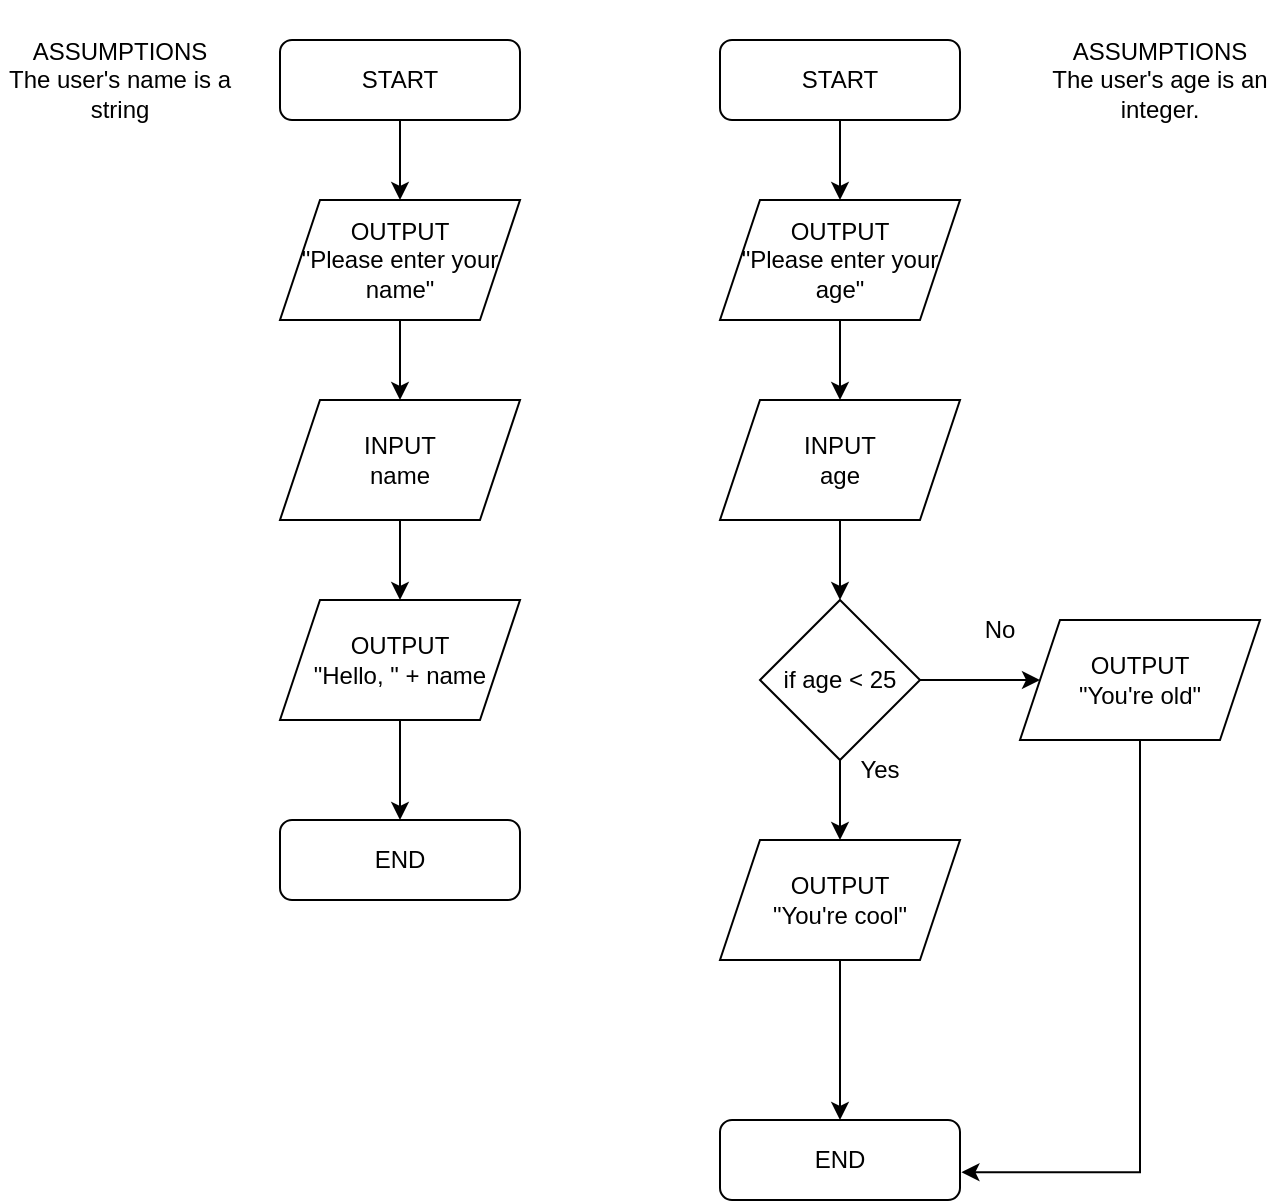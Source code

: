 <mxfile version="16.4.7" type="github">
  <diagram id="C5RBs43oDa-KdzZeNtuy" name="Page-1">
    <mxGraphModel dx="796" dy="550" grid="1" gridSize="10" guides="1" tooltips="1" connect="1" arrows="1" fold="1" page="1" pageScale="1" pageWidth="827" pageHeight="1169" math="0" shadow="0">
      <root>
        <mxCell id="WIyWlLk6GJQsqaUBKTNV-0" />
        <mxCell id="WIyWlLk6GJQsqaUBKTNV-1" parent="WIyWlLk6GJQsqaUBKTNV-0" />
        <mxCell id="Xl-gq7ntKhlf_lV4dRlk-14" style="edgeStyle=orthogonalEdgeStyle;rounded=0;orthogonalLoop=1;jettySize=auto;html=1;entryX=0.5;entryY=0;entryDx=0;entryDy=0;" edge="1" parent="WIyWlLk6GJQsqaUBKTNV-1" source="WIyWlLk6GJQsqaUBKTNV-3" target="Xl-gq7ntKhlf_lV4dRlk-13">
          <mxGeometry relative="1" as="geometry" />
        </mxCell>
        <mxCell id="WIyWlLk6GJQsqaUBKTNV-3" value="START" style="rounded=1;whiteSpace=wrap;html=1;fontSize=12;glass=0;strokeWidth=1;shadow=0;" parent="WIyWlLk6GJQsqaUBKTNV-1" vertex="1">
          <mxGeometry x="160" y="80" width="120" height="40" as="geometry" />
        </mxCell>
        <mxCell id="WIyWlLk6GJQsqaUBKTNV-11" value="END" style="rounded=1;whiteSpace=wrap;html=1;fontSize=12;glass=0;strokeWidth=1;shadow=0;" parent="WIyWlLk6GJQsqaUBKTNV-1" vertex="1">
          <mxGeometry x="160" y="470" width="120" height="40" as="geometry" />
        </mxCell>
        <mxCell id="Xl-gq7ntKhlf_lV4dRlk-4" style="edgeStyle=orthogonalEdgeStyle;rounded=0;orthogonalLoop=1;jettySize=auto;html=1;entryX=0.5;entryY=0;entryDx=0;entryDy=0;" edge="1" parent="WIyWlLk6GJQsqaUBKTNV-1" source="Xl-gq7ntKhlf_lV4dRlk-0" target="Xl-gq7ntKhlf_lV4dRlk-2">
          <mxGeometry relative="1" as="geometry" />
        </mxCell>
        <mxCell id="Xl-gq7ntKhlf_lV4dRlk-0" value="INPUT&lt;br&gt;name" style="shape=parallelogram;perimeter=parallelogramPerimeter;whiteSpace=wrap;html=1;fixedSize=1;" vertex="1" parent="WIyWlLk6GJQsqaUBKTNV-1">
          <mxGeometry x="160" y="260" width="120" height="60" as="geometry" />
        </mxCell>
        <mxCell id="Xl-gq7ntKhlf_lV4dRlk-3" style="edgeStyle=orthogonalEdgeStyle;rounded=0;orthogonalLoop=1;jettySize=auto;html=1;entryX=0.5;entryY=0;entryDx=0;entryDy=0;" edge="1" parent="WIyWlLk6GJQsqaUBKTNV-1" source="Xl-gq7ntKhlf_lV4dRlk-2" target="WIyWlLk6GJQsqaUBKTNV-11">
          <mxGeometry relative="1" as="geometry" />
        </mxCell>
        <mxCell id="Xl-gq7ntKhlf_lV4dRlk-2" value="OUTPUT&lt;br&gt;&lt;span style=&quot;white-space: pre&quot;&gt;&quot;Hello, &quot; + name&lt;/span&gt;" style="shape=parallelogram;perimeter=parallelogramPerimeter;whiteSpace=wrap;html=1;fixedSize=1;" vertex="1" parent="WIyWlLk6GJQsqaUBKTNV-1">
          <mxGeometry x="160" y="360" width="120" height="60" as="geometry" />
        </mxCell>
        <mxCell id="Xl-gq7ntKhlf_lV4dRlk-5" value="ASSUMPTIONS&lt;br&gt;The user&#39;s name is a string" style="text;html=1;strokeColor=none;fillColor=none;align=center;verticalAlign=middle;whiteSpace=wrap;rounded=0;" vertex="1" parent="WIyWlLk6GJQsqaUBKTNV-1">
          <mxGeometry x="20" y="60" width="120" height="80" as="geometry" />
        </mxCell>
        <mxCell id="Xl-gq7ntKhlf_lV4dRlk-15" style="edgeStyle=orthogonalEdgeStyle;rounded=0;orthogonalLoop=1;jettySize=auto;html=1;entryX=0.5;entryY=0;entryDx=0;entryDy=0;" edge="1" parent="WIyWlLk6GJQsqaUBKTNV-1" source="Xl-gq7ntKhlf_lV4dRlk-13" target="Xl-gq7ntKhlf_lV4dRlk-0">
          <mxGeometry relative="1" as="geometry" />
        </mxCell>
        <mxCell id="Xl-gq7ntKhlf_lV4dRlk-13" value="OUTPUT&lt;br&gt;&quot;Please enter your name&quot;" style="shape=parallelogram;perimeter=parallelogramPerimeter;whiteSpace=wrap;html=1;fixedSize=1;" vertex="1" parent="WIyWlLk6GJQsqaUBKTNV-1">
          <mxGeometry x="160" y="160" width="120" height="60" as="geometry" />
        </mxCell>
        <mxCell id="Xl-gq7ntKhlf_lV4dRlk-16" style="edgeStyle=orthogonalEdgeStyle;rounded=0;orthogonalLoop=1;jettySize=auto;html=1;entryX=0.5;entryY=0;entryDx=0;entryDy=0;" edge="1" parent="WIyWlLk6GJQsqaUBKTNV-1" source="Xl-gq7ntKhlf_lV4dRlk-17" target="Xl-gq7ntKhlf_lV4dRlk-24">
          <mxGeometry relative="1" as="geometry" />
        </mxCell>
        <mxCell id="Xl-gq7ntKhlf_lV4dRlk-17" value="START" style="rounded=1;whiteSpace=wrap;html=1;fontSize=12;glass=0;strokeWidth=1;shadow=0;" vertex="1" parent="WIyWlLk6GJQsqaUBKTNV-1">
          <mxGeometry x="380" y="80" width="120" height="40" as="geometry" />
        </mxCell>
        <mxCell id="Xl-gq7ntKhlf_lV4dRlk-18" value="END" style="rounded=1;whiteSpace=wrap;html=1;fontSize=12;glass=0;strokeWidth=1;shadow=0;" vertex="1" parent="WIyWlLk6GJQsqaUBKTNV-1">
          <mxGeometry x="380" y="620" width="120" height="40" as="geometry" />
        </mxCell>
        <mxCell id="Xl-gq7ntKhlf_lV4dRlk-27" style="edgeStyle=orthogonalEdgeStyle;rounded=0;orthogonalLoop=1;jettySize=auto;html=1;entryX=0.5;entryY=0;entryDx=0;entryDy=0;" edge="1" parent="WIyWlLk6GJQsqaUBKTNV-1" source="Xl-gq7ntKhlf_lV4dRlk-20" target="Xl-gq7ntKhlf_lV4dRlk-26">
          <mxGeometry relative="1" as="geometry" />
        </mxCell>
        <mxCell id="Xl-gq7ntKhlf_lV4dRlk-20" value="INPUT&lt;br&gt;age" style="shape=parallelogram;perimeter=parallelogramPerimeter;whiteSpace=wrap;html=1;fixedSize=1;" vertex="1" parent="WIyWlLk6GJQsqaUBKTNV-1">
          <mxGeometry x="380" y="260" width="120" height="60" as="geometry" />
        </mxCell>
        <mxCell id="Xl-gq7ntKhlf_lV4dRlk-23" style="edgeStyle=orthogonalEdgeStyle;rounded=0;orthogonalLoop=1;jettySize=auto;html=1;entryX=0.5;entryY=0;entryDx=0;entryDy=0;" edge="1" parent="WIyWlLk6GJQsqaUBKTNV-1" source="Xl-gq7ntKhlf_lV4dRlk-24" target="Xl-gq7ntKhlf_lV4dRlk-20">
          <mxGeometry relative="1" as="geometry" />
        </mxCell>
        <mxCell id="Xl-gq7ntKhlf_lV4dRlk-24" value="OUTPUT&lt;br&gt;&quot;Please enter your age&quot;" style="shape=parallelogram;perimeter=parallelogramPerimeter;whiteSpace=wrap;html=1;fixedSize=1;" vertex="1" parent="WIyWlLk6GJQsqaUBKTNV-1">
          <mxGeometry x="380" y="160" width="120" height="60" as="geometry" />
        </mxCell>
        <mxCell id="Xl-gq7ntKhlf_lV4dRlk-25" value="ASSUMPTIONS&lt;br&gt;The user&#39;s age is an integer." style="text;html=1;strokeColor=none;fillColor=none;align=center;verticalAlign=middle;whiteSpace=wrap;rounded=0;" vertex="1" parent="WIyWlLk6GJQsqaUBKTNV-1">
          <mxGeometry x="540" y="60" width="120" height="80" as="geometry" />
        </mxCell>
        <mxCell id="Xl-gq7ntKhlf_lV4dRlk-36" style="edgeStyle=orthogonalEdgeStyle;rounded=0;orthogonalLoop=1;jettySize=auto;html=1;entryX=0.5;entryY=0;entryDx=0;entryDy=0;" edge="1" parent="WIyWlLk6GJQsqaUBKTNV-1" source="Xl-gq7ntKhlf_lV4dRlk-26" target="Xl-gq7ntKhlf_lV4dRlk-35">
          <mxGeometry relative="1" as="geometry" />
        </mxCell>
        <mxCell id="Xl-gq7ntKhlf_lV4dRlk-40" style="edgeStyle=orthogonalEdgeStyle;rounded=0;orthogonalLoop=1;jettySize=auto;html=1;entryX=0;entryY=0.5;entryDx=0;entryDy=0;" edge="1" parent="WIyWlLk6GJQsqaUBKTNV-1" source="Xl-gq7ntKhlf_lV4dRlk-26" target="Xl-gq7ntKhlf_lV4dRlk-34">
          <mxGeometry relative="1" as="geometry" />
        </mxCell>
        <mxCell id="Xl-gq7ntKhlf_lV4dRlk-26" value="if age &amp;lt; 25" style="rhombus;whiteSpace=wrap;html=1;" vertex="1" parent="WIyWlLk6GJQsqaUBKTNV-1">
          <mxGeometry x="400" y="360" width="80" height="80" as="geometry" />
        </mxCell>
        <mxCell id="Xl-gq7ntKhlf_lV4dRlk-33" value="Yes" style="text;html=1;strokeColor=none;fillColor=none;align=center;verticalAlign=middle;whiteSpace=wrap;rounded=0;" vertex="1" parent="WIyWlLk6GJQsqaUBKTNV-1">
          <mxGeometry x="430" y="430" width="60" height="30" as="geometry" />
        </mxCell>
        <mxCell id="Xl-gq7ntKhlf_lV4dRlk-42" style="edgeStyle=orthogonalEdgeStyle;rounded=0;orthogonalLoop=1;jettySize=auto;html=1;entryX=1.006;entryY=0.653;entryDx=0;entryDy=0;entryPerimeter=0;" edge="1" parent="WIyWlLk6GJQsqaUBKTNV-1" source="Xl-gq7ntKhlf_lV4dRlk-34" target="Xl-gq7ntKhlf_lV4dRlk-18">
          <mxGeometry relative="1" as="geometry">
            <Array as="points">
              <mxPoint x="590" y="646" />
            </Array>
          </mxGeometry>
        </mxCell>
        <mxCell id="Xl-gq7ntKhlf_lV4dRlk-34" value="OUTPUT&lt;br&gt;&quot;You&#39;re old&quot;" style="shape=parallelogram;perimeter=parallelogramPerimeter;whiteSpace=wrap;html=1;fixedSize=1;" vertex="1" parent="WIyWlLk6GJQsqaUBKTNV-1">
          <mxGeometry x="530" y="370" width="120" height="60" as="geometry" />
        </mxCell>
        <mxCell id="Xl-gq7ntKhlf_lV4dRlk-37" style="edgeStyle=orthogonalEdgeStyle;rounded=0;orthogonalLoop=1;jettySize=auto;html=1;entryX=0.5;entryY=0;entryDx=0;entryDy=0;" edge="1" parent="WIyWlLk6GJQsqaUBKTNV-1" source="Xl-gq7ntKhlf_lV4dRlk-35" target="Xl-gq7ntKhlf_lV4dRlk-18">
          <mxGeometry relative="1" as="geometry" />
        </mxCell>
        <mxCell id="Xl-gq7ntKhlf_lV4dRlk-35" value="OUTPUT&lt;br&gt;&quot;You&#39;re cool&quot;" style="shape=parallelogram;perimeter=parallelogramPerimeter;whiteSpace=wrap;html=1;fixedSize=1;" vertex="1" parent="WIyWlLk6GJQsqaUBKTNV-1">
          <mxGeometry x="380" y="480" width="120" height="60" as="geometry" />
        </mxCell>
        <mxCell id="Xl-gq7ntKhlf_lV4dRlk-41" value="No" style="text;html=1;strokeColor=none;fillColor=none;align=center;verticalAlign=middle;whiteSpace=wrap;rounded=0;" vertex="1" parent="WIyWlLk6GJQsqaUBKTNV-1">
          <mxGeometry x="490" y="360" width="60" height="30" as="geometry" />
        </mxCell>
      </root>
    </mxGraphModel>
  </diagram>
</mxfile>
